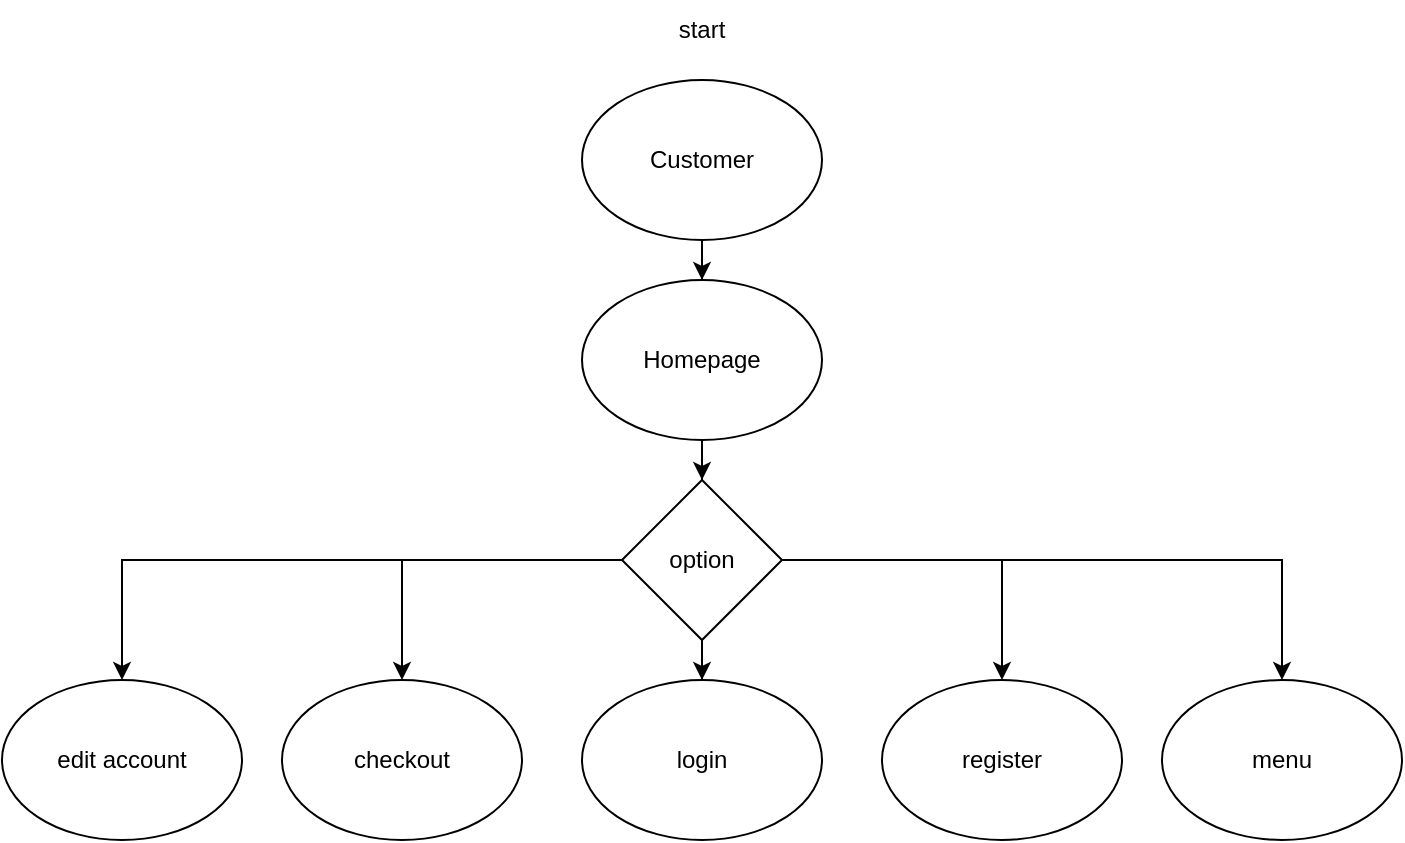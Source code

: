 <mxfile version="20.3.7" type="device"><diagram id="eFXnNPSKq4gvn2q0Jd36" name="Page-1"><mxGraphModel dx="719" dy="664" grid="1" gridSize="10" guides="1" tooltips="1" connect="1" arrows="1" fold="1" page="1" pageScale="1" pageWidth="850" pageHeight="1100" math="0" shadow="0"><root><mxCell id="0"/><mxCell id="1" parent="0"/><mxCell id="pGhgdLFA59rknRsCXTIv-1" value="start" style="text;html=1;strokeColor=none;fillColor=none;align=center;verticalAlign=middle;whiteSpace=wrap;rounded=0;" vertex="1" parent="1"><mxGeometry x="330" y="50" width="60" height="30" as="geometry"/></mxCell><mxCell id="pGhgdLFA59rknRsCXTIv-15" style="edgeStyle=orthogonalEdgeStyle;rounded=0;orthogonalLoop=1;jettySize=auto;html=1;entryX=0.5;entryY=0;entryDx=0;entryDy=0;" edge="1" parent="1" source="pGhgdLFA59rknRsCXTIv-2" target="pGhgdLFA59rknRsCXTIv-3"><mxGeometry relative="1" as="geometry"/></mxCell><mxCell id="pGhgdLFA59rknRsCXTIv-2" value="Customer" style="ellipse;whiteSpace=wrap;html=1;" vertex="1" parent="1"><mxGeometry x="300" y="90" width="120" height="80" as="geometry"/></mxCell><mxCell id="pGhgdLFA59rknRsCXTIv-16" value="" style="edgeStyle=orthogonalEdgeStyle;rounded=0;orthogonalLoop=1;jettySize=auto;html=1;" edge="1" parent="1" source="pGhgdLFA59rknRsCXTIv-3" target="pGhgdLFA59rknRsCXTIv-10"><mxGeometry relative="1" as="geometry"/></mxCell><mxCell id="pGhgdLFA59rknRsCXTIv-3" value="Homepage" style="ellipse;whiteSpace=wrap;html=1;" vertex="1" parent="1"><mxGeometry x="300" y="190" width="120" height="80" as="geometry"/></mxCell><mxCell id="pGhgdLFA59rknRsCXTIv-4" value="edit account" style="ellipse;whiteSpace=wrap;html=1;" vertex="1" parent="1"><mxGeometry x="10" y="390" width="120" height="80" as="geometry"/></mxCell><mxCell id="pGhgdLFA59rknRsCXTIv-17" value="" style="edgeStyle=orthogonalEdgeStyle;rounded=0;orthogonalLoop=1;jettySize=auto;html=1;" edge="1" parent="1" source="pGhgdLFA59rknRsCXTIv-10" target="pGhgdLFA59rknRsCXTIv-12"><mxGeometry relative="1" as="geometry"/></mxCell><mxCell id="pGhgdLFA59rknRsCXTIv-18" style="edgeStyle=orthogonalEdgeStyle;rounded=0;orthogonalLoop=1;jettySize=auto;html=1;entryX=0.5;entryY=0;entryDx=0;entryDy=0;" edge="1" parent="1" source="pGhgdLFA59rknRsCXTIv-10" target="pGhgdLFA59rknRsCXTIv-13"><mxGeometry relative="1" as="geometry"/></mxCell><mxCell id="pGhgdLFA59rknRsCXTIv-19" style="edgeStyle=orthogonalEdgeStyle;rounded=0;orthogonalLoop=1;jettySize=auto;html=1;entryX=0.5;entryY=0;entryDx=0;entryDy=0;" edge="1" parent="1" source="pGhgdLFA59rknRsCXTIv-10" target="pGhgdLFA59rknRsCXTIv-14"><mxGeometry relative="1" as="geometry"/></mxCell><mxCell id="pGhgdLFA59rknRsCXTIv-20" style="edgeStyle=orthogonalEdgeStyle;rounded=0;orthogonalLoop=1;jettySize=auto;html=1;entryX=0.5;entryY=0;entryDx=0;entryDy=0;" edge="1" parent="1" source="pGhgdLFA59rknRsCXTIv-10" target="pGhgdLFA59rknRsCXTIv-11"><mxGeometry relative="1" as="geometry"/></mxCell><mxCell id="pGhgdLFA59rknRsCXTIv-21" style="edgeStyle=orthogonalEdgeStyle;rounded=0;orthogonalLoop=1;jettySize=auto;html=1;entryX=0.5;entryY=0;entryDx=0;entryDy=0;" edge="1" parent="1" source="pGhgdLFA59rknRsCXTIv-10" target="pGhgdLFA59rknRsCXTIv-4"><mxGeometry relative="1" as="geometry"/></mxCell><mxCell id="pGhgdLFA59rknRsCXTIv-10" value="option" style="rhombus;whiteSpace=wrap;html=1;" vertex="1" parent="1"><mxGeometry x="320" y="290" width="80" height="80" as="geometry"/></mxCell><mxCell id="pGhgdLFA59rknRsCXTIv-11" value="checkout" style="ellipse;whiteSpace=wrap;html=1;" vertex="1" parent="1"><mxGeometry x="150" y="390" width="120" height="80" as="geometry"/></mxCell><mxCell id="pGhgdLFA59rknRsCXTIv-12" value="login" style="ellipse;whiteSpace=wrap;html=1;" vertex="1" parent="1"><mxGeometry x="300" y="390" width="120" height="80" as="geometry"/></mxCell><mxCell id="pGhgdLFA59rknRsCXTIv-13" value="register" style="ellipse;whiteSpace=wrap;html=1;" vertex="1" parent="1"><mxGeometry x="450" y="390" width="120" height="80" as="geometry"/></mxCell><mxCell id="pGhgdLFA59rknRsCXTIv-14" value="menu" style="ellipse;whiteSpace=wrap;html=1;" vertex="1" parent="1"><mxGeometry x="590" y="390" width="120" height="80" as="geometry"/></mxCell></root></mxGraphModel></diagram></mxfile>